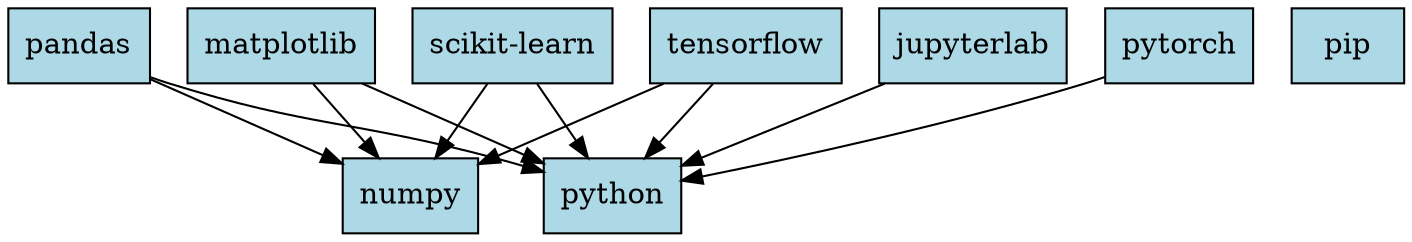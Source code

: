 digraph conda_dependencies {
  node [shape=box, style=filled, fillcolor=lightblue];
  
  "python" [label="python"];
  "numpy" [label="numpy"];
  "pandas" [label="pandas"];
  "matplotlib" [label="matplotlib"];
  "scikit-learn" [label="scikit-learn"];
  "jupyterlab" [label="jupyterlab"];
  "tensorflow" [label="tensorflow"];
  "pytorch" [label="pytorch"];
  "pip" [label="pip"];
  
  "pandas" -> "numpy";
  "pandas" -> "python";
  "matplotlib" -> "numpy";
  "matplotlib" -> "python";
  "scikit-learn" -> "numpy";
  "scikit-learn" -> "python";
  "tensorflow" -> "numpy";
  "tensorflow" -> "python";
  "pytorch" -> "python";
  "jupyterlab" -> "python";
} 